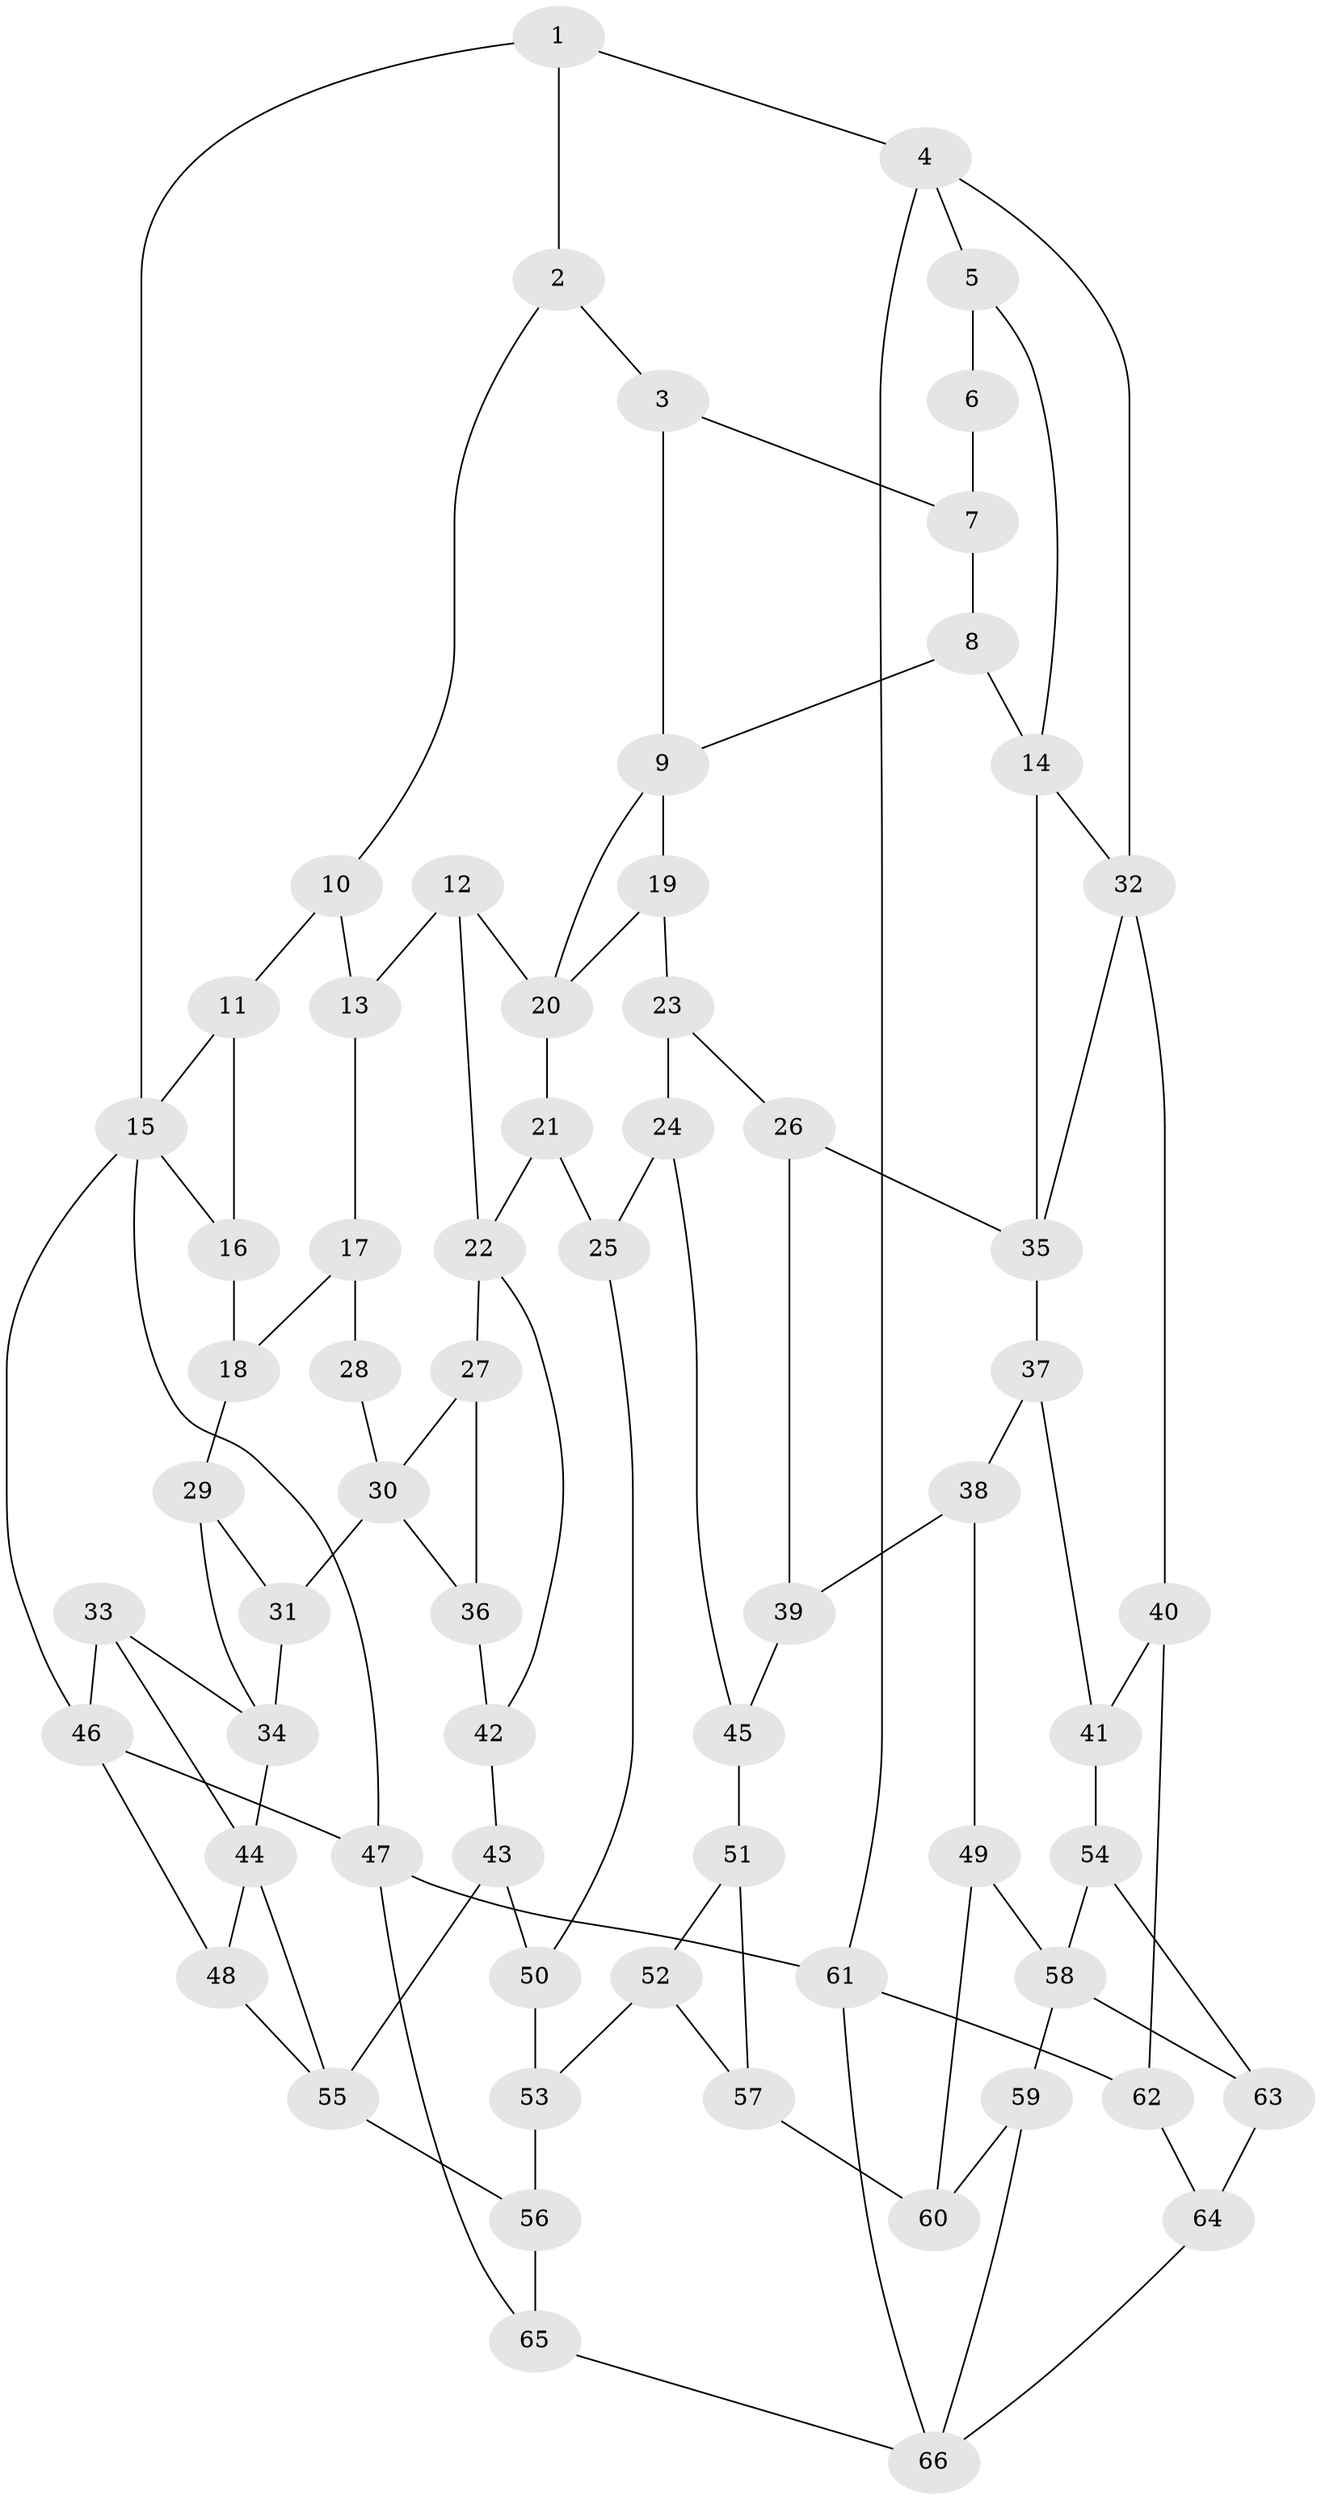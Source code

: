 // original degree distribution, {4: 0.20430107526881722, 5: 0.5376344086021505, 6: 0.21505376344086022, 3: 0.043010752688172046}
// Generated by graph-tools (version 1.1) at 2025/38/03/04/25 23:38:20]
// undirected, 66 vertices, 107 edges
graph export_dot {
  node [color=gray90,style=filled];
  1;
  2;
  3;
  4;
  5;
  6;
  7;
  8;
  9;
  10;
  11;
  12;
  13;
  14;
  15;
  16;
  17;
  18;
  19;
  20;
  21;
  22;
  23;
  24;
  25;
  26;
  27;
  28;
  29;
  30;
  31;
  32;
  33;
  34;
  35;
  36;
  37;
  38;
  39;
  40;
  41;
  42;
  43;
  44;
  45;
  46;
  47;
  48;
  49;
  50;
  51;
  52;
  53;
  54;
  55;
  56;
  57;
  58;
  59;
  60;
  61;
  62;
  63;
  64;
  65;
  66;
  1 -- 2 [weight=1.0];
  1 -- 4 [weight=1.0];
  1 -- 15 [weight=1.0];
  2 -- 3 [weight=1.0];
  2 -- 10 [weight=1.0];
  3 -- 7 [weight=1.0];
  3 -- 9 [weight=1.0];
  4 -- 5 [weight=1.0];
  4 -- 32 [weight=1.0];
  4 -- 61 [weight=1.0];
  5 -- 6 [weight=1.0];
  5 -- 14 [weight=1.0];
  6 -- 7 [weight=2.0];
  7 -- 8 [weight=1.0];
  8 -- 9 [weight=1.0];
  8 -- 14 [weight=1.0];
  9 -- 19 [weight=1.0];
  9 -- 20 [weight=1.0];
  10 -- 11 [weight=1.0];
  10 -- 13 [weight=1.0];
  11 -- 15 [weight=1.0];
  11 -- 16 [weight=1.0];
  12 -- 13 [weight=1.0];
  12 -- 20 [weight=1.0];
  12 -- 22 [weight=1.0];
  13 -- 17 [weight=1.0];
  14 -- 32 [weight=1.0];
  14 -- 35 [weight=1.0];
  15 -- 16 [weight=1.0];
  15 -- 46 [weight=1.0];
  15 -- 47 [weight=1.0];
  16 -- 18 [weight=1.0];
  17 -- 18 [weight=1.0];
  17 -- 28 [weight=1.0];
  18 -- 29 [weight=1.0];
  19 -- 20 [weight=1.0];
  19 -- 23 [weight=1.0];
  20 -- 21 [weight=1.0];
  21 -- 22 [weight=1.0];
  21 -- 25 [weight=1.0];
  22 -- 27 [weight=1.0];
  22 -- 42 [weight=1.0];
  23 -- 24 [weight=1.0];
  23 -- 26 [weight=1.0];
  24 -- 25 [weight=1.0];
  24 -- 45 [weight=1.0];
  25 -- 50 [weight=1.0];
  26 -- 35 [weight=1.0];
  26 -- 39 [weight=1.0];
  27 -- 30 [weight=1.0];
  27 -- 36 [weight=1.0];
  28 -- 30 [weight=1.0];
  29 -- 31 [weight=1.0];
  29 -- 34 [weight=1.0];
  30 -- 31 [weight=1.0];
  30 -- 36 [weight=1.0];
  31 -- 34 [weight=1.0];
  32 -- 35 [weight=1.0];
  32 -- 40 [weight=1.0];
  33 -- 34 [weight=1.0];
  33 -- 44 [weight=1.0];
  33 -- 46 [weight=1.0];
  34 -- 44 [weight=1.0];
  35 -- 37 [weight=1.0];
  36 -- 42 [weight=2.0];
  37 -- 38 [weight=1.0];
  37 -- 41 [weight=1.0];
  38 -- 39 [weight=1.0];
  38 -- 49 [weight=1.0];
  39 -- 45 [weight=1.0];
  40 -- 41 [weight=1.0];
  40 -- 62 [weight=1.0];
  41 -- 54 [weight=1.0];
  42 -- 43 [weight=1.0];
  43 -- 50 [weight=1.0];
  43 -- 55 [weight=1.0];
  44 -- 48 [weight=1.0];
  44 -- 55 [weight=1.0];
  45 -- 51 [weight=2.0];
  46 -- 47 [weight=1.0];
  46 -- 48 [weight=1.0];
  47 -- 61 [weight=1.0];
  47 -- 65 [weight=1.0];
  48 -- 55 [weight=1.0];
  49 -- 58 [weight=1.0];
  49 -- 60 [weight=1.0];
  50 -- 53 [weight=1.0];
  51 -- 52 [weight=1.0];
  51 -- 57 [weight=1.0];
  52 -- 53 [weight=1.0];
  52 -- 57 [weight=1.0];
  53 -- 56 [weight=1.0];
  54 -- 58 [weight=1.0];
  54 -- 63 [weight=1.0];
  55 -- 56 [weight=1.0];
  56 -- 65 [weight=1.0];
  57 -- 60 [weight=2.0];
  58 -- 59 [weight=1.0];
  58 -- 63 [weight=1.0];
  59 -- 60 [weight=1.0];
  59 -- 66 [weight=1.0];
  61 -- 62 [weight=1.0];
  61 -- 66 [weight=1.0];
  62 -- 64 [weight=1.0];
  63 -- 64 [weight=2.0];
  64 -- 66 [weight=1.0];
  65 -- 66 [weight=1.0];
}
